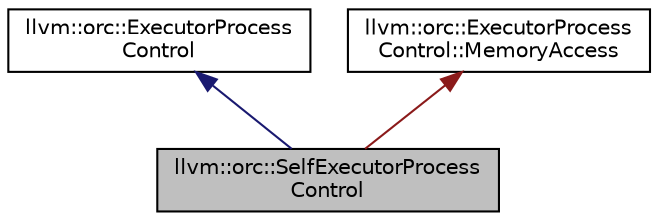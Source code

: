 digraph "llvm::orc::SelfExecutorProcessControl"
{
 // LATEX_PDF_SIZE
  bgcolor="transparent";
  edge [fontname="Helvetica",fontsize="10",labelfontname="Helvetica",labelfontsize="10"];
  node [fontname="Helvetica",fontsize="10",shape=record];
  Node1 [label="llvm::orc::SelfExecutorProcess\lControl",height=0.2,width=0.4,color="black", fillcolor="grey75", style="filled", fontcolor="black",tooltip="A ExecutorProcessControl implementation targeting the current process."];
  Node2 -> Node1 [dir="back",color="midnightblue",fontsize="10",style="solid",fontname="Helvetica"];
  Node2 [label="llvm::orc::ExecutorProcess\lControl",height=0.2,width=0.4,color="black",URL="$classllvm_1_1orc_1_1ExecutorProcessControl.html",tooltip="ExecutorProcessControl supports interaction with a JIT target process."];
  Node3 -> Node1 [dir="back",color="firebrick4",fontsize="10",style="solid",fontname="Helvetica"];
  Node3 [label="llvm::orc::ExecutorProcess\lControl::MemoryAccess",height=0.2,width=0.4,color="black",URL="$classllvm_1_1orc_1_1ExecutorProcessControl_1_1MemoryAccess.html",tooltip="APIs for manipulating memory in the target process."];
}
